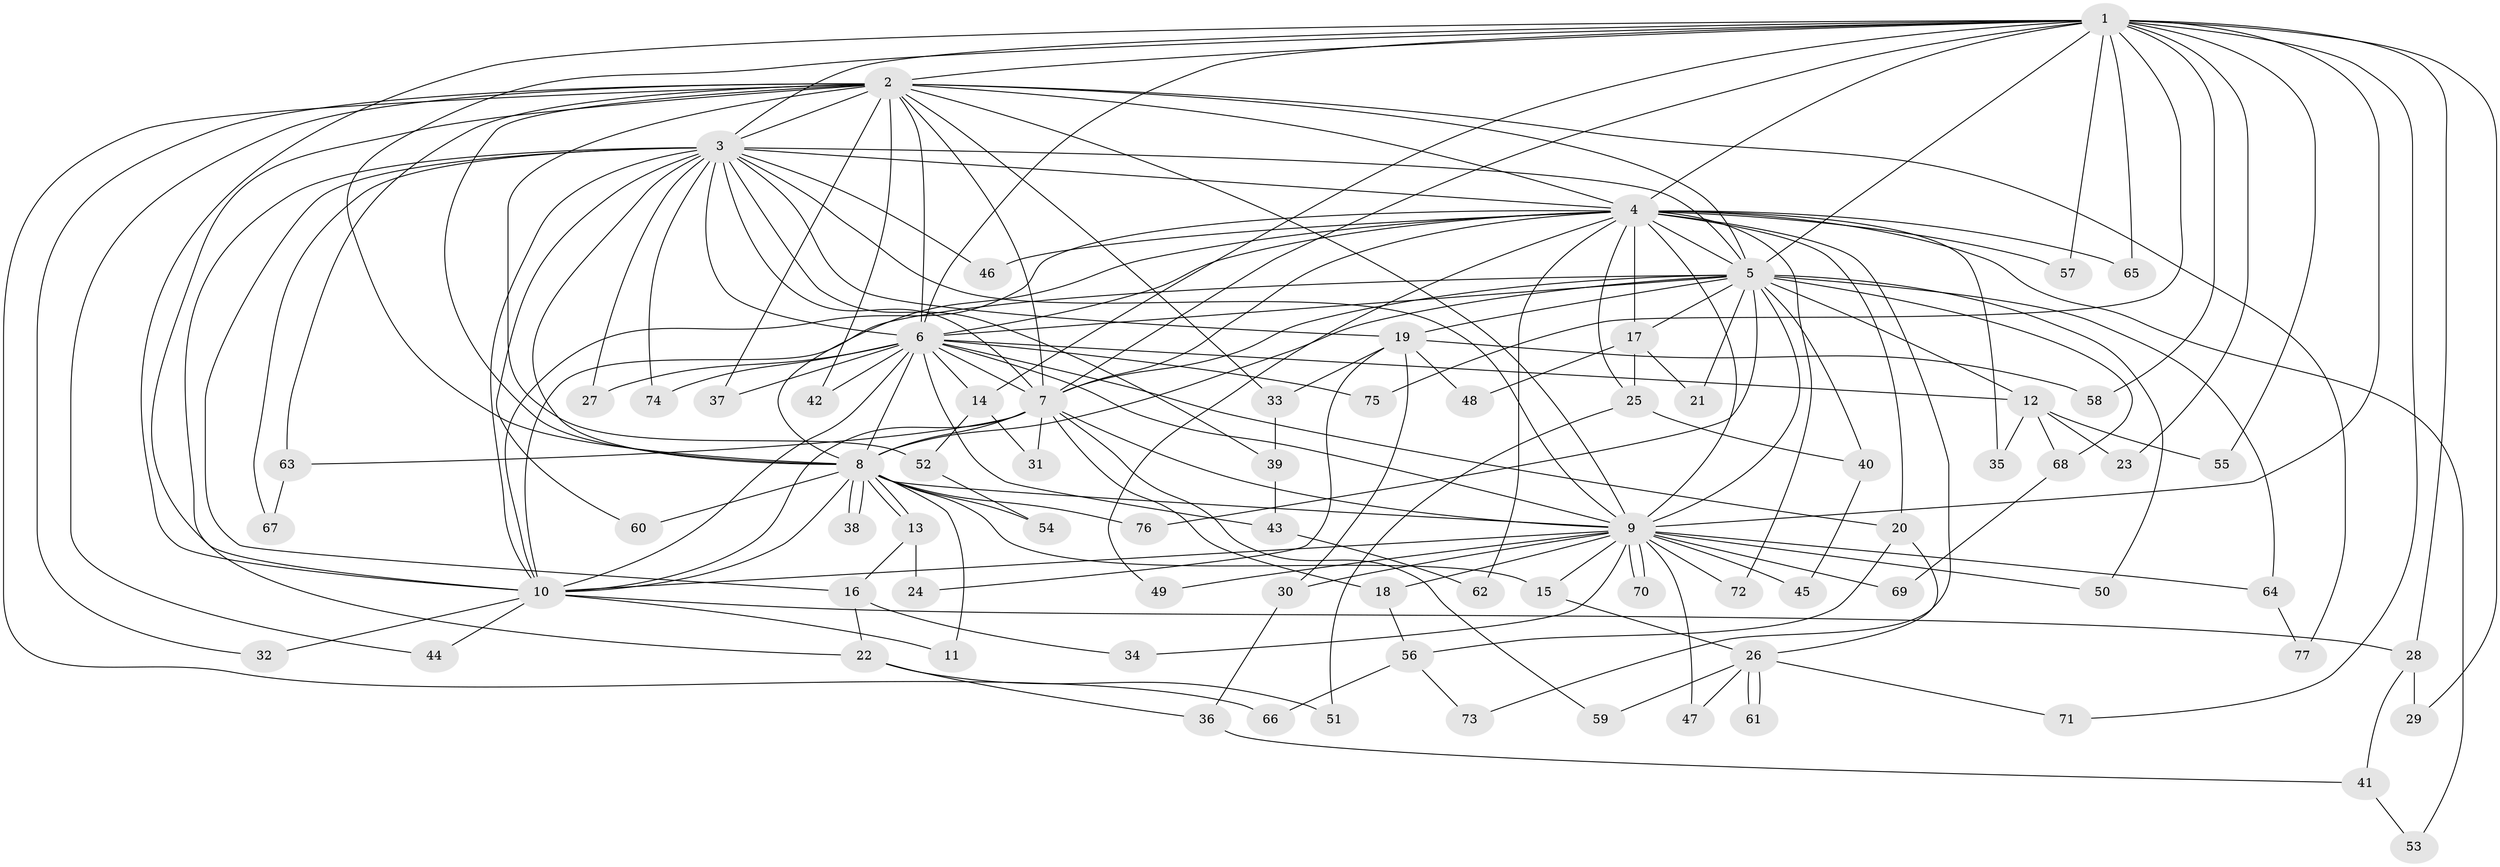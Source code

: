 // Generated by graph-tools (version 1.1) at 2025/35/03/09/25 02:35:07]
// undirected, 77 vertices, 179 edges
graph export_dot {
graph [start="1"]
  node [color=gray90,style=filled];
  1;
  2;
  3;
  4;
  5;
  6;
  7;
  8;
  9;
  10;
  11;
  12;
  13;
  14;
  15;
  16;
  17;
  18;
  19;
  20;
  21;
  22;
  23;
  24;
  25;
  26;
  27;
  28;
  29;
  30;
  31;
  32;
  33;
  34;
  35;
  36;
  37;
  38;
  39;
  40;
  41;
  42;
  43;
  44;
  45;
  46;
  47;
  48;
  49;
  50;
  51;
  52;
  53;
  54;
  55;
  56;
  57;
  58;
  59;
  60;
  61;
  62;
  63;
  64;
  65;
  66;
  67;
  68;
  69;
  70;
  71;
  72;
  73;
  74;
  75;
  76;
  77;
  1 -- 2;
  1 -- 3;
  1 -- 4;
  1 -- 5;
  1 -- 6;
  1 -- 7;
  1 -- 8;
  1 -- 9;
  1 -- 10;
  1 -- 14;
  1 -- 23;
  1 -- 28;
  1 -- 29;
  1 -- 55;
  1 -- 57;
  1 -- 58;
  1 -- 65;
  1 -- 71;
  1 -- 75;
  2 -- 3;
  2 -- 4;
  2 -- 5;
  2 -- 6;
  2 -- 7;
  2 -- 8;
  2 -- 9;
  2 -- 10;
  2 -- 32;
  2 -- 33;
  2 -- 37;
  2 -- 42;
  2 -- 44;
  2 -- 52;
  2 -- 63;
  2 -- 66;
  2 -- 77;
  3 -- 4;
  3 -- 5;
  3 -- 6;
  3 -- 7;
  3 -- 8;
  3 -- 9;
  3 -- 10;
  3 -- 16;
  3 -- 19;
  3 -- 22;
  3 -- 27;
  3 -- 39;
  3 -- 46;
  3 -- 60;
  3 -- 67;
  3 -- 74;
  4 -- 5;
  4 -- 6;
  4 -- 7;
  4 -- 8;
  4 -- 9;
  4 -- 10;
  4 -- 17;
  4 -- 20;
  4 -- 25;
  4 -- 35;
  4 -- 46;
  4 -- 49;
  4 -- 53;
  4 -- 57;
  4 -- 62;
  4 -- 65;
  4 -- 72;
  4 -- 73;
  5 -- 6;
  5 -- 7;
  5 -- 8;
  5 -- 9;
  5 -- 10;
  5 -- 12;
  5 -- 17;
  5 -- 19;
  5 -- 21;
  5 -- 40;
  5 -- 50;
  5 -- 64;
  5 -- 68;
  5 -- 76;
  6 -- 7;
  6 -- 8;
  6 -- 9;
  6 -- 10;
  6 -- 12;
  6 -- 14;
  6 -- 20;
  6 -- 27;
  6 -- 37;
  6 -- 42;
  6 -- 43;
  6 -- 74;
  6 -- 75;
  7 -- 8;
  7 -- 9;
  7 -- 10;
  7 -- 18;
  7 -- 31;
  7 -- 59;
  7 -- 63;
  8 -- 9;
  8 -- 10;
  8 -- 11;
  8 -- 13;
  8 -- 13;
  8 -- 15;
  8 -- 38;
  8 -- 38;
  8 -- 54;
  8 -- 60;
  8 -- 76;
  9 -- 10;
  9 -- 15;
  9 -- 18;
  9 -- 30;
  9 -- 34;
  9 -- 45;
  9 -- 47;
  9 -- 49;
  9 -- 50;
  9 -- 64;
  9 -- 69;
  9 -- 70;
  9 -- 70;
  9 -- 72;
  10 -- 11;
  10 -- 28;
  10 -- 32;
  10 -- 44;
  12 -- 23;
  12 -- 35;
  12 -- 55;
  12 -- 68;
  13 -- 16;
  13 -- 24;
  14 -- 31;
  14 -- 52;
  15 -- 26;
  16 -- 22;
  16 -- 34;
  17 -- 21;
  17 -- 25;
  17 -- 48;
  18 -- 56;
  19 -- 24;
  19 -- 30;
  19 -- 33;
  19 -- 48;
  19 -- 58;
  20 -- 26;
  20 -- 56;
  22 -- 36;
  22 -- 51;
  25 -- 40;
  25 -- 51;
  26 -- 47;
  26 -- 59;
  26 -- 61;
  26 -- 61;
  26 -- 71;
  28 -- 29;
  28 -- 41;
  30 -- 36;
  33 -- 39;
  36 -- 41;
  39 -- 43;
  40 -- 45;
  41 -- 53;
  43 -- 62;
  52 -- 54;
  56 -- 66;
  56 -- 73;
  63 -- 67;
  64 -- 77;
  68 -- 69;
}
